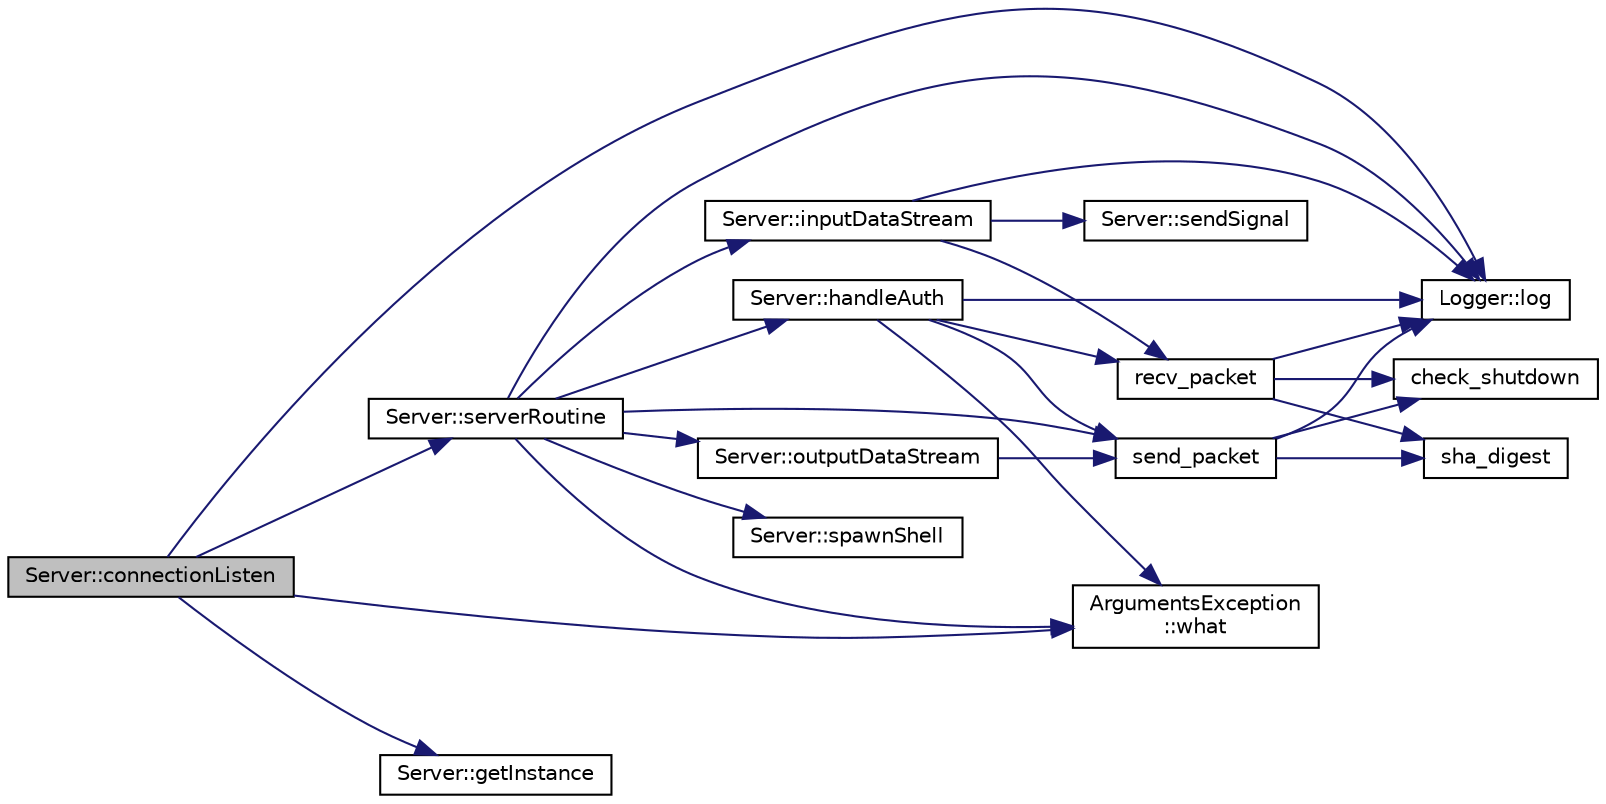 digraph "Server::connectionListen"
{
  edge [fontname="Helvetica",fontsize="10",labelfontname="Helvetica",labelfontsize="10"];
  node [fontname="Helvetica",fontsize="10",shape=record];
  rankdir="LR";
  Node1 [label="Server::connectionListen",height=0.2,width=0.4,color="black", fillcolor="grey75", style="filled", fontcolor="black"];
  Node1 -> Node2 [color="midnightblue",fontsize="10",style="solid"];
  Node2 [label="Logger::log",height=0.2,width=0.4,color="black", fillcolor="white", style="filled",URL="$classLogger.html#aad1588639bb45eab5a33a40fc58d0e94",tooltip="Log formatted data with variable number of arguments (simmilar to printf) "];
  Node1 -> Node3 [color="midnightblue",fontsize="10",style="solid"];
  Node3 [label="Server::getInstance",height=0.2,width=0.4,color="black", fillcolor="white", style="filled",URL="$classServer.html#a22dbfd5db73d391d615a0bfd69077fb6"];
  Node1 -> Node4 [color="midnightblue",fontsize="10",style="solid"];
  Node4 [label="Server::serverRoutine",height=0.2,width=0.4,color="black", fillcolor="white", style="filled",URL="$classServer.html#a47b6e405d109cdd27838220684f0e2e5",tooltip="Prepares execution environment. Runs out and input data streams, spawns a shell for the client..."];
  Node4 -> Node5 [color="midnightblue",fontsize="10",style="solid"];
  Node5 [label="Server::handleAuth",height=0.2,width=0.4,color="black", fillcolor="white", style="filled",URL="$classServer.html#a7d999a07f62d1d3d7dff37b6935c01a6"];
  Node5 -> Node6 [color="midnightblue",fontsize="10",style="solid"];
  Node6 [label="recv_packet",height=0.2,width=0.4,color="black", fillcolor="white", style="filled",URL="$Packet_8h.html#adaa6274c063dfae816caaf9a68774698",tooltip="Recieves a SSH_Packet from an SSL socket. Reads each part and assembles it into the structure..."];
  Node6 -> Node7 [color="midnightblue",fontsize="10",style="solid"];
  Node7 [label="check_shutdown",height=0.2,width=0.4,color="black", fillcolor="white", style="filled",URL="$Packet_8cpp.html#acce65f288b2aed7670bee2f6dfbbb882"];
  Node6 -> Node8 [color="midnightblue",fontsize="10",style="solid"];
  Node8 [label="sha_digest",height=0.2,width=0.4,color="black", fillcolor="white", style="filled",URL="$Packet_8cpp.html#a707a865009d80b22ee19d46a59d81e94"];
  Node6 -> Node2 [color="midnightblue",fontsize="10",style="solid"];
  Node5 -> Node2 [color="midnightblue",fontsize="10",style="solid"];
  Node5 -> Node9 [color="midnightblue",fontsize="10",style="solid"];
  Node9 [label="ArgumentsException\l::what",height=0.2,width=0.4,color="black", fillcolor="white", style="filled",URL="$classArgumentsException.html#aa970dadd44c523df99070343c164343c"];
  Node5 -> Node10 [color="midnightblue",fontsize="10",style="solid"];
  Node10 [label="send_packet",height=0.2,width=0.4,color="black", fillcolor="white", style="filled",URL="$Packet_8h.html#a723198aebc9baad8998255313981e357",tooltip="Sends data in form of a SSH_Packet to the SSL socket given. "];
  Node10 -> Node8 [color="midnightblue",fontsize="10",style="solid"];
  Node10 -> Node7 [color="midnightblue",fontsize="10",style="solid"];
  Node10 -> Node2 [color="midnightblue",fontsize="10",style="solid"];
  Node4 -> Node11 [color="midnightblue",fontsize="10",style="solid"];
  Node11 [label="Server::spawnShell",height=0.2,width=0.4,color="black", fillcolor="white", style="filled",URL="$classServer.html#a4e9f6422ec55d311b9588975f81ae3bd",tooltip="Spawns a shell with input/output/error redirected with data streams. "];
  Node4 -> Node12 [color="midnightblue",fontsize="10",style="solid"];
  Node12 [label="Server::inputDataStream",height=0.2,width=0.4,color="black", fillcolor="white", style="filled",URL="$classServer.html#a8d9328ec355e42c8abf49ae0d4771399",tooltip="Constantly reads from SSL socket and redirects it to the shell. "];
  Node12 -> Node6 [color="midnightblue",fontsize="10",style="solid"];
  Node12 -> Node2 [color="midnightblue",fontsize="10",style="solid"];
  Node12 -> Node13 [color="midnightblue",fontsize="10",style="solid"];
  Node13 [label="Server::sendSignal",height=0.2,width=0.4,color="black", fillcolor="white", style="filled",URL="$classServer.html#a180800432b9ecffdbc050f4c66f8abd2"];
  Node4 -> Node14 [color="midnightblue",fontsize="10",style="solid"];
  Node14 [label="Server::outputDataStream",height=0.2,width=0.4,color="black", fillcolor="white", style="filled",URL="$classServer.html#a0b247f8f2166b36c3575c4678d0755e9",tooltip="Constantly reads output from the shell and outputs it to the SSL socket. "];
  Node14 -> Node10 [color="midnightblue",fontsize="10",style="solid"];
  Node4 -> Node2 [color="midnightblue",fontsize="10",style="solid"];
  Node4 -> Node10 [color="midnightblue",fontsize="10",style="solid"];
  Node4 -> Node9 [color="midnightblue",fontsize="10",style="solid"];
  Node1 -> Node9 [color="midnightblue",fontsize="10",style="solid"];
}
